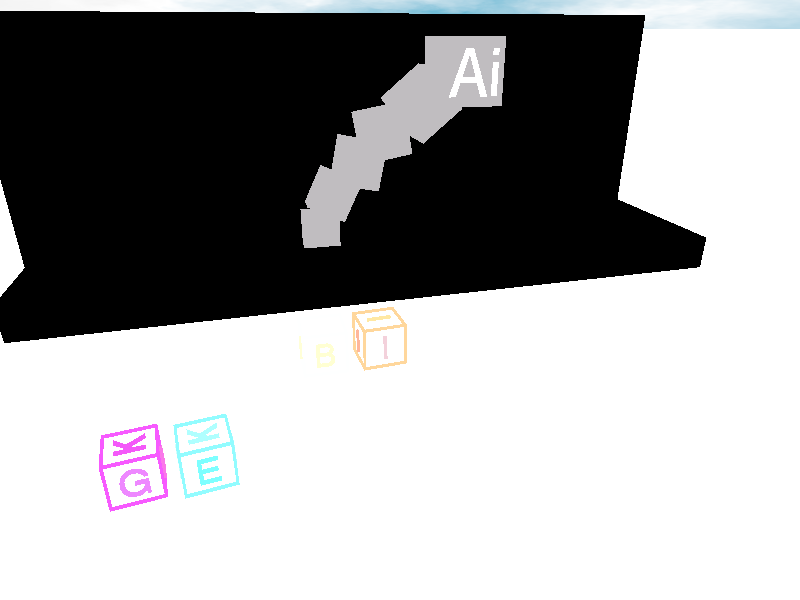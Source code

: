 // Datei:  modellierung.pov
// Autor:  Sebastian Birk, Martin Galgon, Holger Arndt
// Datum:  07.01.2016
//   verwendet Teile des Beispielskripts scenes/advanced/blocks/stackerday.pov
//   von Greg M. Johnson und Gilles Tran

#version 3.7;

#include "colors.inc" // 100 vordefinierte Farben
#include "textures.inc" // Polished_Chrome
#include "skies.inc"

//======================================================================
// Grundeinstellungen
//======================================================================

#default {finish { ambient 0.1 diffuse 1 }}
global_settings { assumed_gamma 1 } // Gammakorrektur

//----------------------------------------------------------------------
// Makro um Text zu zentrieren
//----------------------------------------------------------------------
#macro centertext(Text)
   #local MinText = min_extent(Text);
   #local MaxText = max_extent(Text);
   translate -( MinText + (MaxText - MinText) / 2 )
#end

//======================================================================
// Hintergrund
//======================================================================

sky_sphere {  // white sky sphere with a blue far end
  pigment { P_Cloud4 }
}                         

//======================================================================
// Kamera
//======================================================================

camera {
  location <-4, 8, -15>
  look_at  <0, 1,  0>
}

//======================================================================
// Lichter
//======================================================================

light_source {
  <2, 10, -5>  // Left/Right   , Down/Up, out/in
  color <.3,.3,.3>
}

light_source {
  <2, 6, -10>
  color White
//---
  spotlight
  radius 90
  falloff 3
  tightness 5
  point_at <0,0,0>
//---
  // vector vector num_lights num_lights
  area_light <2, 0, 0>, <0, 0, 2>, 5, 5
  adaptive 1
  jitter
}



//======================================================================
// Objektdefinitionen
//======================================================================

#declare AI_green = < 89, 174, 32 > / 255;

#declare AI_bar = box {
  < -0.05, -3, -0.05 > < 0.05, 3, 0.05>
}

#declare AI_node = box {
  < -0.5, -0.5, -0.2 > < 0.5, 0.5, 0.2>
}

// HIER ERGÄNZEN <<<<<<<<<<<<<<<<<<<<<<<<<<<<<<<<<<<<<<<<<<<<<<<<<<<<<<<<

#declare AI_positions = array[6]{ <0,0,0>, <0.375,0.925,0>, <1.1,1.725,0>, <1.763,2.487,0>, <2.837,3.212,0>, <4,4,0> }
#declare AI_rotations = array[6]{ 0, -26.15, -12.01, 9.77, -51.01, 0 }
#declare AI_scales = array[6]{ 1.0001, 1.098, 1.207, 1.225, 1.36, 1.693 }

#declare AI_logo = union {

// HIER ERGÄNZEN <<<<<<<<<<<<<<<<<<<<<<<<<<<<<<<<<<<<<<<<<<<<<<<<<<<<<<<<

  #for (i, 0, 5)
    object {
      AI_node
      scale < AI_scales[i], AI_scales[i], 1.05+i/2 >
      rotate < 0, 0, AI_rotations[i] >
      translate < -2, -2, 0 > + AI_positions[i]
      pigment { rgb < 134, 130, 134 > / 255 }
      finish { reflection {0.5} ambient 0.3 diffuse 1 }
    }
  #end

  #local AI_text = text { ttf "cyrvetic" "Ai" 1, 0 scale < 1.6, 1.6, 0.05 > }

  text {
    AI_text
    translate < 2, 2, -0.4*AI_scales[5]-0.1 >
    centertext(AI_text)
    pigment { rgb < 1, 1, 1 > }
    finish { reflection {1.0} ambient 0.3 diffuse 1 }
  }
}

//======================================================================
// Objekte zeichnen
//======================================================================

#declare rd = seed(123);
#declare Font = "cyrvetic"
#declare sFont = < 0.76, 0.76, 0.05 >;

//----------------------------------------------------------------------
// Buchstabenwuerfel
//----------------------------------------------------------------------
#macro unitbox(let1, let2, let3, let4, let5, let6)

  #local COL = < rand(rd), rand(rd), rand(rd) >;

  union{
    // Wuerfelrahmen
    difference{
      // Basis
      box{ < -0.5, -0.5, -0.5 >, < 0.5, 0.5, 0.5 > }
      // Schnittboxen
      box{ < -0.45, -0.45, -1 >, < 0.45, 0.45, 1 > }
      box{ < -1, -0.45, -0.45 >, < 1, 0.45, 0.45 > }
      box{ < -0.45, -1, -0.45 >, < 0.45, 1, 0.45 > }
      // Textur
      txtBox(COL)
    }

    // Innerer Wuerfel
    box{-0.45,0.45 texture{pigment{White*1.4}}}                                
    
    // Buchstabenvariablen
    #local L1 = text { ttf Font let1 1, 0 scale sFont}
    #local L2 = text { ttf Font let2 1, 0 scale sFont}
    #local L3 = text { ttf Font let3 1, 0 scale sFont}
    #local L4 = text { ttf Font let4 1, 0 scale sFont}
    #local L5 = text { ttf Font let5 1, 0 scale sFont}
    #local L6 = text { ttf Font let6 1, 0 scale sFont}

    // Buchstabenobjekte auf Wuerfeloberflaeche
    union{
      object{L1 centertext(L1) translate -0.5*z rotate y*90 txtBox(COL)}
      object{L2 centertext(L2) translate -0.5*z txtBox(COL)}                        
      object{L3 centertext(L3) translate -0.5*z rotate -90*y txtBox(COL)}   
      object{L4 centertext(L4) translate -0.5*z rotate 180*y txtBox(COL)}
      object{L5 centertext(L5) translate -0.5*z rotate 90*x txtBox(COL)}  
      object{L6 centertext(L6) translate -0.5*z rotate -90*x txtBox(COL)}  
    }
  }
#end

//----------------------------------------------------------------------
// Buchstabenwuerfel -- Textur
//----------------------------------------------------------------------
#declare sc1 = 0.5;
#declare sc2 = 1;

#macro txtBox(COL)
  texture{
    pigment { rgb <COL.x+rand(rd)*sc1,COL.y+rand(rd)*sc1,COL.z+rand(rd)*sc1>*sc2}
//     pigment { rgb COL }
    finish{ ambient 0 diffuse 1 }
  }                   
#end                                                    

//----------------------------------------------------------------------
// Alle Wuerfel
//----------------------------------------------------------------------
#declare abst = 1.3;
#declare wink = 30;

union{
  object{ unitbox("B","E","F","I","I","O") rotate -90*y  rotate (rand(rd)-0.5)*wink*<0,1,0>  translate <-2*abst,1.5,-3> }
  object{ unitbox("I","E","F","I","I","O") rotate -90*y  rotate (rand(rd)-0.5)*wink*<0,1,0>  translate <-1*abst,1.5,-3> }

// HIER ERGÄNZEN <<<<<<<<<<<<<<<<<<<<<<<<<<<<<<<<<<<<<<<<<<<<<<<<<<<<<<<<

  object{ unitbox("G","D","O","L","K","T") rotate -90*y  rotate (rand(rd)-0.5)*wink*<0,1,0>  translate <-5*abst,0.5,-5> }
  object{ unitbox("E","D","O","L","K","T") rotate -90*y  rotate (rand(rd)-0.5)*wink*<0,1,0>  translate <-4*abst,0.5,-5> }

// HIER ERGÄNZEN <<<<<<<<<<<<<<<<<<<<<<<<<<<<<<<<<<<<<<<<<<<<<<<<<<<<<<<<
}

//----------------------------------------------------------------------
// Podest
//----------------------------------------------------------------------
box {
  < -10, 0, -4 > < 10, 1, 0 > 
  pigment { rgb < 1, 1, 1 > }
  finish { ambient .3 diffuse 1 }
  }

// HIER ERGÄNZEN <<<<<<<<<<<<<<<<<<<<<<<<<<<<<<<<<<<<<<<<<<<<<<<<<<<<<<<<
//http://www.povray.org/documentation/view/3.6.2/276/
//https://wiki.povray.org/content/Reference:Finish
box {
  < -10, 0, 0 > < 10, 2, 6 >
  pigment { rgb < 0, 0, 0 > }
  finish { ambient .3 diffuse 1 }
}


//----------------------------------------------------------------------
// Spiegel
//----------------------------------------------------------------------
box {
  < -11.5, 0, 7 > < 11.5, 8.5, 8 > 
  pigment { rgb < 0, 0, 0 > }
  finish { reflection {1.0} }
}

//----------------------------------------------------------------------
// Ai Logo
//----------------------------------------------------------------------
object {
  AI_logo
  translate < 0, 5, 1 >
}

//----------------------------------------------------------------------
// Boden
//----------------------------------------------------------------------
plane {
  y, 0
  texture{
    pigment{ White }
    finish{ reflection {0.1} ambient 0.1 diffuse 1 }
  }
}

//----------------------------------------------------------------------
// Schriftzug - Lettering
//----------------------------------------------------------------------

// HIER ERGÄNZEN <<<<<<<<<<<<<<<<<<<<<<<<<<<<<<<<<<<<<<<<<<<<<<<<<<<<<<<<
